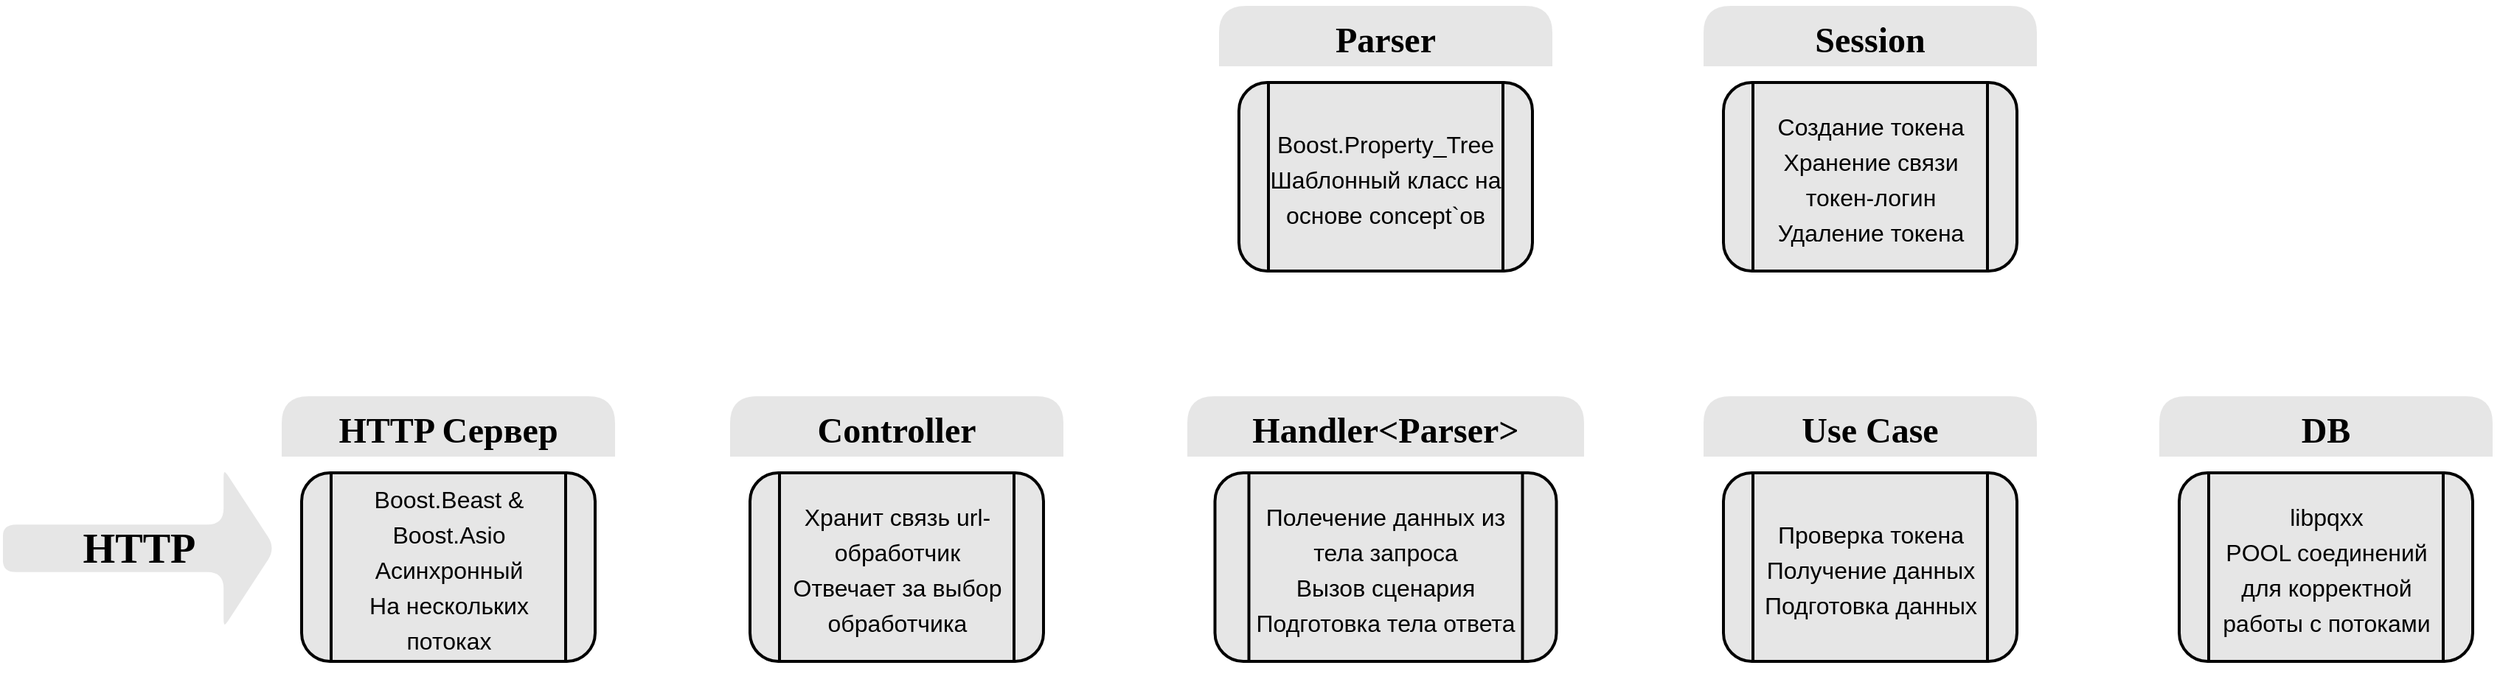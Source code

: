 <mxfile>
    <diagram id="weWLpd9kuepbsL-Z3C04" name="Page-1">
        <mxGraphModel dx="3498" dy="2015" grid="0" gridSize="10" guides="1" tooltips="1" connect="1" arrows="1" fold="1" page="0" pageScale="1" pageWidth="827" pageHeight="1169" background="none" math="0" shadow="0">
            <root>
                <mxCell id="0"/>
                <mxCell id="1" parent="0"/>
                <mxCell id="27" style="edgeStyle=none;rounded=1;html=1;entryX=0;entryY=0.5;entryDx=0;entryDy=0;fontFamily=Verdana;fontSize=24;strokeColor=#FFFFFF;fillColor=default;strokeWidth=8;" edge="1" parent="1" source="6" target="8">
                    <mxGeometry relative="1" as="geometry"/>
                </mxCell>
                <mxCell id="6" value="HTTP Сервер" style="swimlane;startSize=45;fontSize=24;fillColor=#E6E6E6;rounded=1;fontFamily=Verdana;strokeColor=#FFFFFF;strokeWidth=4;" vertex="1" parent="1">
                    <mxGeometry x="-163" y="-416" width="230" height="193" as="geometry">
                        <mxRectangle x="-105" y="-331" width="158" height="71" as="alternateBounds"/>
                    </mxGeometry>
                </mxCell>
                <mxCell id="7" value="&lt;font style=&quot;font-size: 16px&quot;&gt;Boost.Beast &amp;amp; Boost.Asio&lt;br&gt;Асинхронный&lt;br&gt;На нескольких потоках&lt;/font&gt;" style="shape=process;whiteSpace=wrap;html=1;backgroundOutline=1;fontSize=20;fillColor=#E6E6E6;rounded=1;strokeWidth=2;" vertex="1" parent="6">
                    <mxGeometry x="15.5" y="54" width="199" height="128" as="geometry"/>
                </mxCell>
                <mxCell id="28" style="edgeStyle=none;rounded=1;html=1;exitX=1;exitY=0.5;exitDx=0;exitDy=0;entryX=0;entryY=0.5;entryDx=0;entryDy=0;fontFamily=Verdana;fontSize=24;strokeColor=#FFFFFF;strokeWidth=8;fillColor=default;" edge="1" parent="1" source="8" target="10">
                    <mxGeometry relative="1" as="geometry"/>
                </mxCell>
                <mxCell id="8" value="Controller" style="swimlane;startSize=45;fontSize=24;fillColor=#E6E6E6;rounded=1;fontFamily=Verdana;strokeColor=#FFFFFF;strokeWidth=4;" vertex="1" parent="1">
                    <mxGeometry x="141" y="-416" width="230" height="193" as="geometry">
                        <mxRectangle x="-105" y="-331" width="158" height="71" as="alternateBounds"/>
                    </mxGeometry>
                </mxCell>
                <mxCell id="9" value="&lt;span style=&quot;font-size: 16px&quot;&gt;Хранит связь url-обработчик&lt;br&gt;Отвечает за выбор обработчика&lt;br&gt;&lt;/span&gt;" style="shape=process;whiteSpace=wrap;html=1;backgroundOutline=1;fontSize=20;fillColor=#E6E6E6;rounded=1;strokeWidth=2;" vertex="1" parent="8">
                    <mxGeometry x="15.5" y="54" width="199" height="128" as="geometry"/>
                </mxCell>
                <mxCell id="29" style="edgeStyle=none;rounded=1;html=1;fontFamily=Verdana;fontSize=24;strokeColor=#FFFFFF;strokeWidth=8;fillColor=default;entryX=0.25;entryY=1;entryDx=0;entryDy=0;" edge="1" parent="1" target="14">
                    <mxGeometry relative="1" as="geometry">
                        <mxPoint x="530" y="-417" as="sourcePoint"/>
                        <mxPoint x="532" y="-484" as="targetPoint"/>
                    </mxGeometry>
                </mxCell>
                <mxCell id="30" style="edgeStyle=none;rounded=1;html=1;exitX=0.75;exitY=1;exitDx=0;exitDy=0;entryX=0.715;entryY=-0.007;entryDx=0;entryDy=0;fontFamily=Verdana;fontSize=24;strokeColor=#FFFFFF;strokeWidth=8;fillColor=default;entryPerimeter=0;" edge="1" parent="1" source="14" target="10">
                    <mxGeometry relative="1" as="geometry"/>
                </mxCell>
                <mxCell id="31" style="edgeStyle=none;rounded=1;html=1;entryX=0;entryY=0.5;entryDx=0;entryDy=0;fontFamily=Verdana;fontSize=24;strokeColor=#FFFFFF;strokeWidth=8;fillColor=default;" edge="1" parent="1" source="10" target="17">
                    <mxGeometry relative="1" as="geometry"/>
                </mxCell>
                <mxCell id="10" value="Handler&lt;Parser&gt;" style="swimlane;startSize=45;fontSize=24;fillColor=#E6E6E6;rounded=1;fontFamily=Verdana;strokeColor=#FFFFFF;strokeWidth=4;" vertex="1" parent="1">
                    <mxGeometry x="451" y="-416" width="273" height="193" as="geometry">
                        <mxRectangle x="-105" y="-331" width="158" height="71" as="alternateBounds"/>
                    </mxGeometry>
                </mxCell>
                <mxCell id="11" value="&lt;span style=&quot;font-size: 16px&quot;&gt;Полечение данных из тела запроса&lt;br&gt;Вызов сценария&lt;br&gt;Подготовка тела ответа&lt;br&gt;&lt;/span&gt;" style="shape=process;whiteSpace=wrap;html=1;backgroundOutline=1;fontSize=20;fillColor=#E6E6E6;rounded=1;strokeWidth=2;" vertex="1" parent="10">
                    <mxGeometry x="20.75" y="54" width="231.5" height="128" as="geometry"/>
                </mxCell>
                <mxCell id="14" value="Parser" style="swimlane;startSize=45;fontSize=24;fillColor=#E6E6E6;rounded=1;fontFamily=Verdana;strokeColor=#FFFFFF;strokeWidth=4;" vertex="1" parent="1">
                    <mxGeometry x="472.5" y="-681" width="230" height="193" as="geometry">
                        <mxRectangle x="-105" y="-331" width="158" height="71" as="alternateBounds"/>
                    </mxGeometry>
                </mxCell>
                <mxCell id="15" value="&lt;span style=&quot;font-size: 16px&quot;&gt;Boost.Property_Tree&lt;br&gt;Шаблонный класс на основе concept`ов&lt;br&gt;&lt;/span&gt;" style="shape=process;whiteSpace=wrap;html=1;backgroundOutline=1;fontSize=20;fillColor=#E6E6E6;rounded=1;strokeWidth=2;" vertex="1" parent="14">
                    <mxGeometry x="15.5" y="54" width="199" height="128" as="geometry"/>
                </mxCell>
                <mxCell id="32" style="edgeStyle=none;rounded=1;html=1;exitX=0.25;exitY=0;exitDx=0;exitDy=0;entryX=0.25;entryY=1;entryDx=0;entryDy=0;fontFamily=Verdana;fontSize=24;strokeColor=#FFFFFF;strokeWidth=8;fillColor=default;" edge="1" parent="1" source="17" target="19">
                    <mxGeometry relative="1" as="geometry"/>
                </mxCell>
                <mxCell id="34" style="edgeStyle=none;rounded=1;html=1;exitX=1;exitY=0.5;exitDx=0;exitDy=0;entryX=0;entryY=0.5;entryDx=0;entryDy=0;fontFamily=Verdana;fontSize=24;strokeColor=#FFFFFF;strokeWidth=8;fillColor=default;" edge="1" parent="1" source="17" target="21">
                    <mxGeometry relative="1" as="geometry"/>
                </mxCell>
                <mxCell id="17" value="Use Case" style="swimlane;startSize=45;fontSize=24;fillColor=#E6E6E6;rounded=1;fontFamily=Verdana;strokeColor=#FFFFFF;strokeWidth=4;" vertex="1" parent="1">
                    <mxGeometry x="801" y="-416" width="230" height="193" as="geometry">
                        <mxRectangle x="-105" y="-331" width="158" height="71" as="alternateBounds"/>
                    </mxGeometry>
                </mxCell>
                <mxCell id="18" value="&lt;span style=&quot;font-size: 16px&quot;&gt;Проверка токена&lt;br&gt;Получение данных&lt;br&gt;Подготовка данных&lt;br&gt;&lt;/span&gt;" style="shape=process;whiteSpace=wrap;html=1;backgroundOutline=1;fontSize=20;fillColor=#E6E6E6;rounded=1;strokeWidth=2;" vertex="1" parent="17">
                    <mxGeometry x="15.5" y="54" width="199" height="128" as="geometry"/>
                </mxCell>
                <mxCell id="33" style="edgeStyle=none;rounded=1;html=1;exitX=0.75;exitY=1;exitDx=0;exitDy=0;entryX=0.75;entryY=0;entryDx=0;entryDy=0;fontFamily=Verdana;fontSize=24;strokeColor=#FFFFFF;strokeWidth=8;fillColor=default;" edge="1" parent="1" source="19" target="17">
                    <mxGeometry relative="1" as="geometry"/>
                </mxCell>
                <mxCell id="19" value="Session" style="swimlane;startSize=45;fontSize=24;fillColor=#E6E6E6;rounded=1;fontFamily=Verdana;strokeColor=#FFFFFF;strokeWidth=4;" vertex="1" parent="1">
                    <mxGeometry x="801" y="-681" width="230" height="193" as="geometry">
                        <mxRectangle x="-105" y="-331" width="158" height="71" as="alternateBounds"/>
                    </mxGeometry>
                </mxCell>
                <mxCell id="20" value="&lt;span style=&quot;font-size: 16px&quot;&gt;Создание токена&lt;br&gt;Хранение связи токен-логин&lt;br&gt;Удаление токена&lt;br&gt;&lt;/span&gt;" style="shape=process;whiteSpace=wrap;html=1;backgroundOutline=1;fontSize=20;fillColor=#E6E6E6;rounded=1;strokeWidth=2;" vertex="1" parent="19">
                    <mxGeometry x="15.5" y="54" width="199" height="128" as="geometry"/>
                </mxCell>
                <mxCell id="21" value="DB" style="swimlane;startSize=45;fontSize=24;fillColor=#E6E6E6;rounded=1;fontFamily=Verdana;strokeColor=#FFFFFF;strokeWidth=4;" vertex="1" parent="1">
                    <mxGeometry x="1110" y="-416" width="230" height="193" as="geometry">
                        <mxRectangle x="-105" y="-331" width="158" height="71" as="alternateBounds"/>
                    </mxGeometry>
                </mxCell>
                <mxCell id="22" value="&lt;span style=&quot;font-size: 16px&quot;&gt;libpqxx&lt;br&gt;POOL соединений для корректной работы с потоками&lt;br&gt;&lt;/span&gt;" style="shape=process;whiteSpace=wrap;html=1;backgroundOutline=1;fontSize=20;fillColor=#E6E6E6;rounded=1;strokeWidth=2;" vertex="1" parent="21">
                    <mxGeometry x="15.5" y="54" width="199" height="128" as="geometry"/>
                </mxCell>
                <mxCell id="36" value="&lt;h3&gt;HTTP&lt;/h3&gt;" style="shape=singleArrow;whiteSpace=wrap;html=1;rounded=1;fontFamily=Verdana;fontSize=24;strokeColor=#FFFFFF;strokeWidth=2;fillColor=#E6E6E6;" vertex="1" parent="1">
                    <mxGeometry x="-351" y="-368" width="187" height="114.5" as="geometry"/>
                </mxCell>
            </root>
        </mxGraphModel>
    </diagram>
</mxfile>